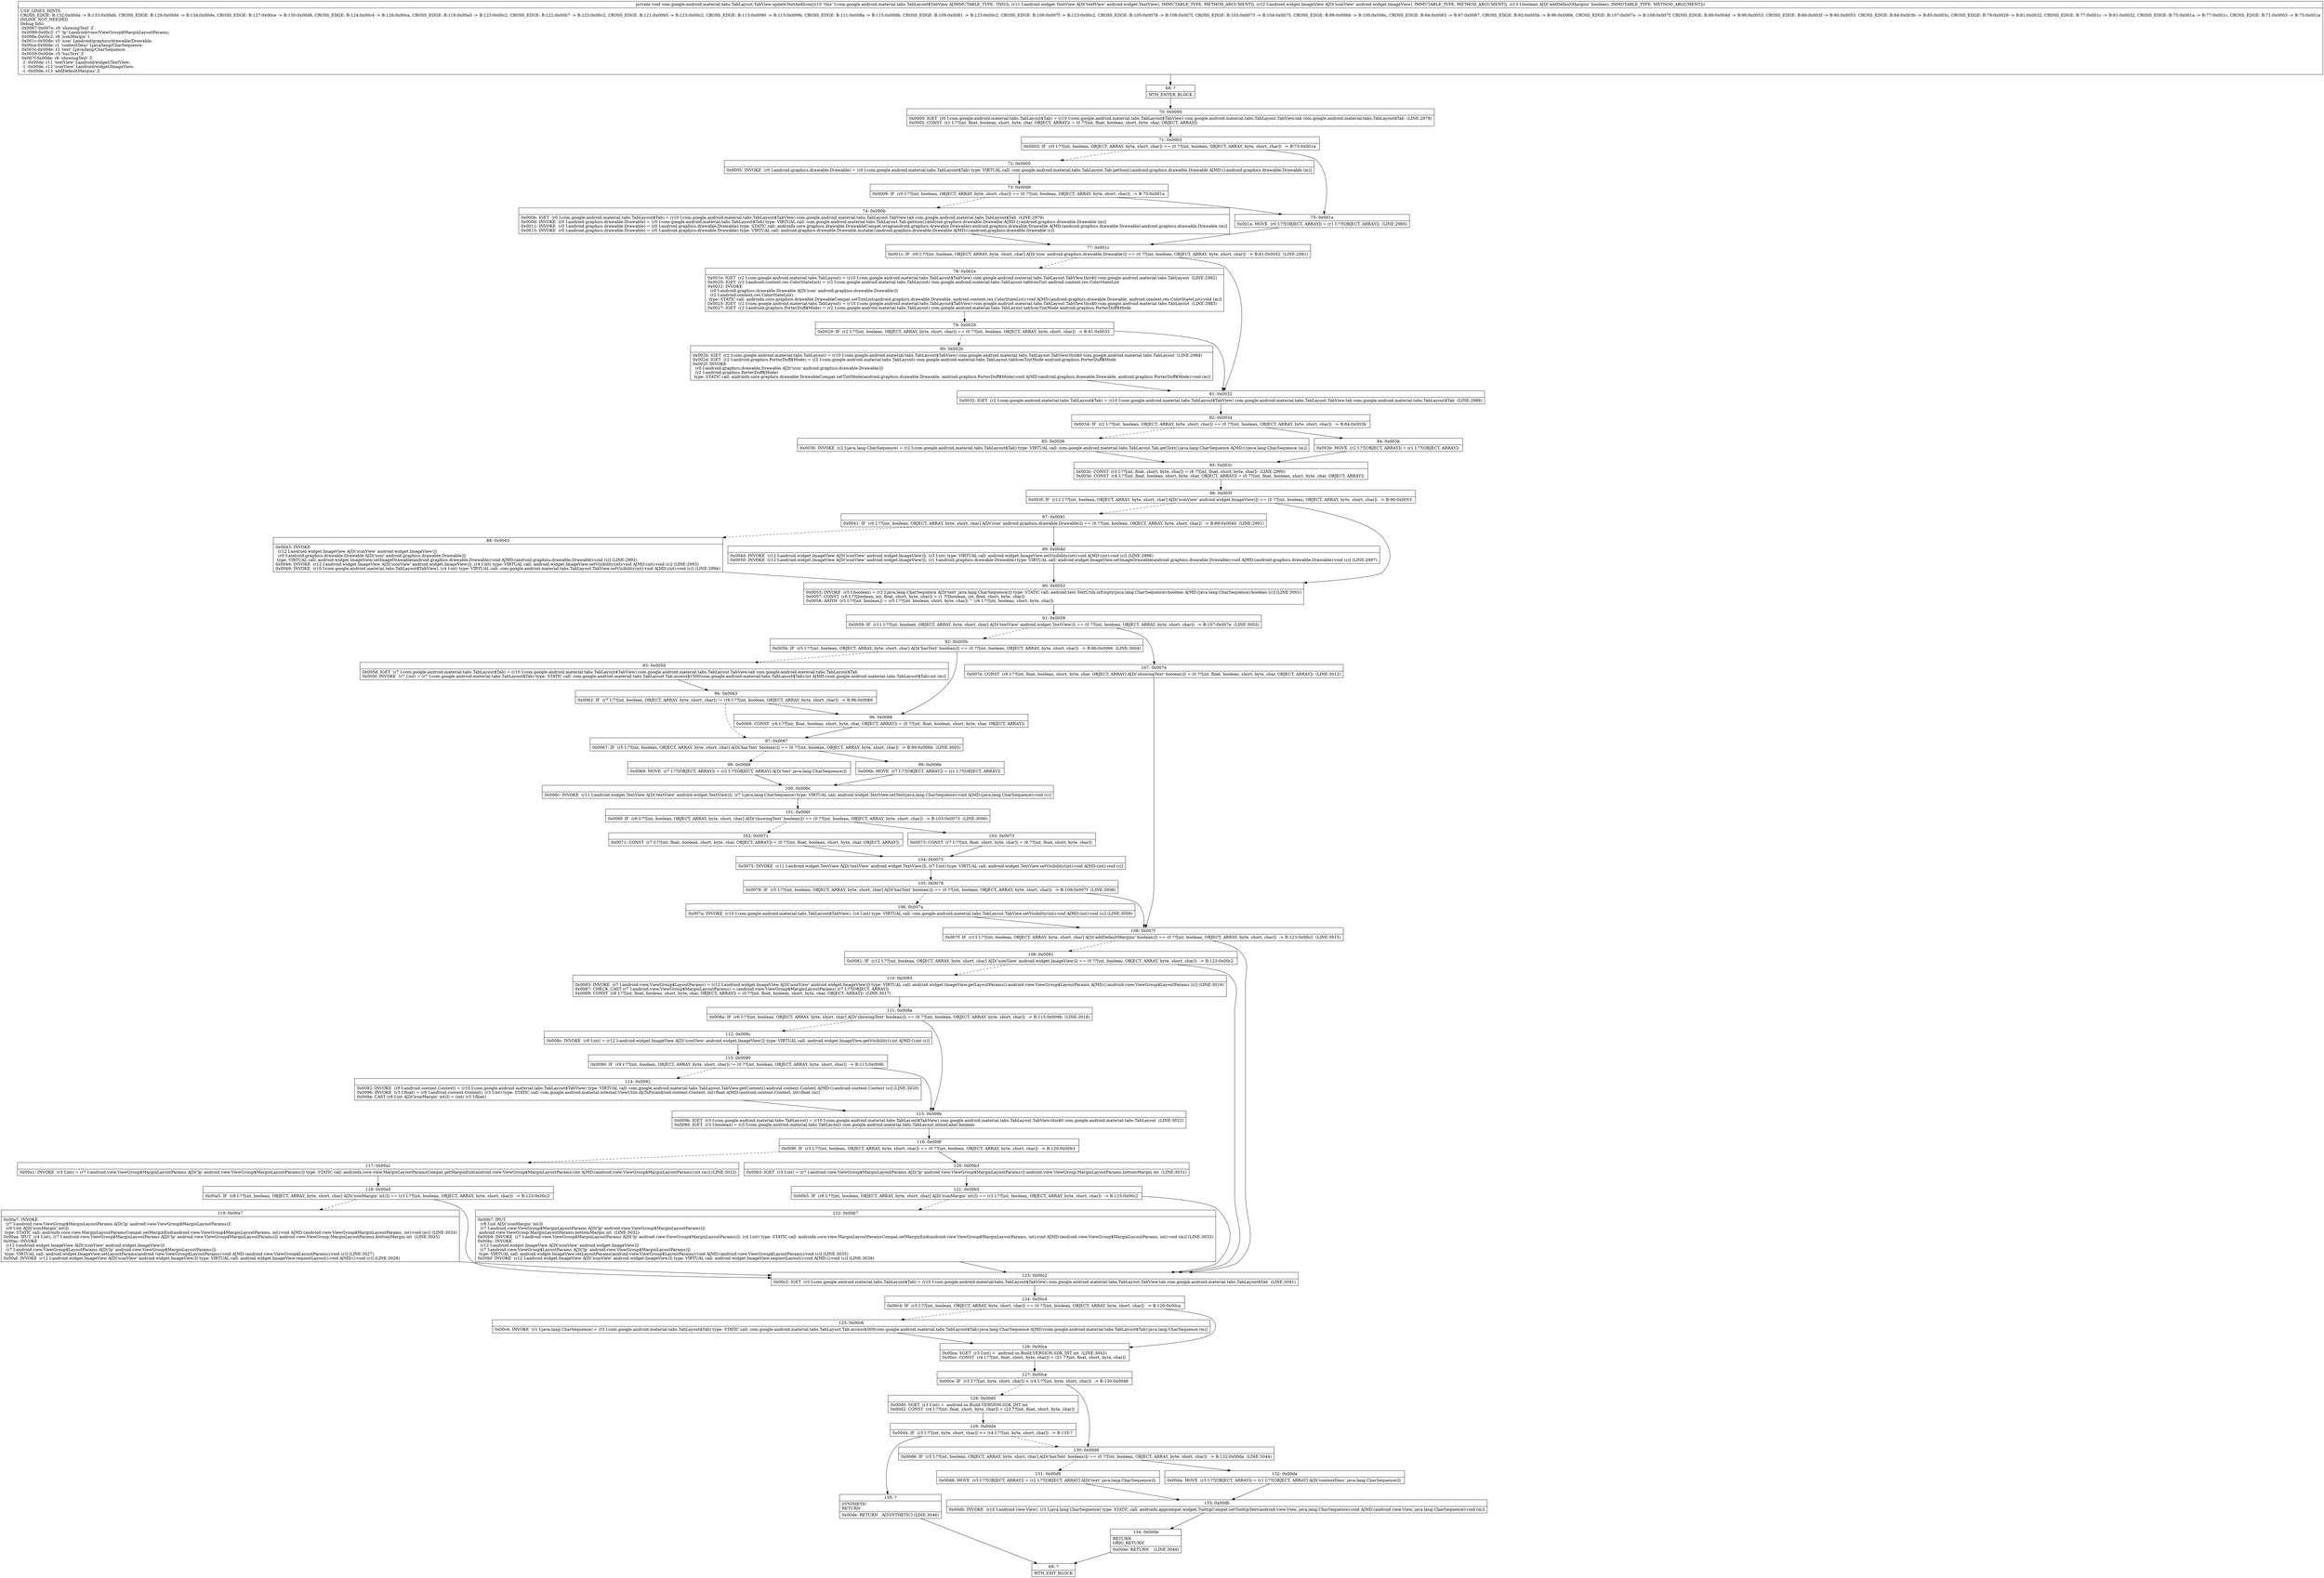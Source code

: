 digraph "CFG forcom.google.android.material.tabs.TabLayout.TabView.updateTextAndIcon(Landroid\/widget\/TextView;Landroid\/widget\/ImageView;Z)V" {
Node_68 [shape=record,label="{68\:\ ?|MTH_ENTER_BLOCK\l}"];
Node_70 [shape=record,label="{70\:\ 0x0000|0x0000: IGET  (r0 I:com.google.android.material.tabs.TabLayout$Tab) = (r10 I:com.google.android.material.tabs.TabLayout$TabView) com.google.android.material.tabs.TabLayout.TabView.tab com.google.android.material.tabs.TabLayout$Tab  (LINE:2978)\l0x0002: CONST  (r1 I:??[int, float, boolean, short, byte, char, OBJECT, ARRAY]) = (0 ??[int, float, boolean, short, byte, char, OBJECT, ARRAY]) \l}"];
Node_71 [shape=record,label="{71\:\ 0x0003|0x0003: IF  (r0 I:??[int, boolean, OBJECT, ARRAY, byte, short, char]) == (0 ??[int, boolean, OBJECT, ARRAY, byte, short, char])  \-\> B:75:0x001a \l}"];
Node_72 [shape=record,label="{72\:\ 0x0005|0x0005: INVOKE  (r0 I:android.graphics.drawable.Drawable) = (r0 I:com.google.android.material.tabs.TabLayout$Tab) type: VIRTUAL call: com.google.android.material.tabs.TabLayout.Tab.getIcon():android.graphics.drawable.Drawable A[MD:():android.graphics.drawable.Drawable (m)]\l}"];
Node_73 [shape=record,label="{73\:\ 0x0009|0x0009: IF  (r0 I:??[int, boolean, OBJECT, ARRAY, byte, short, char]) == (0 ??[int, boolean, OBJECT, ARRAY, byte, short, char])  \-\> B:75:0x001a \l}"];
Node_74 [shape=record,label="{74\:\ 0x000b|0x000b: IGET  (r0 I:com.google.android.material.tabs.TabLayout$Tab) = (r10 I:com.google.android.material.tabs.TabLayout$TabView) com.google.android.material.tabs.TabLayout.TabView.tab com.google.android.material.tabs.TabLayout$Tab  (LINE:2979)\l0x000d: INVOKE  (r0 I:android.graphics.drawable.Drawable) = (r0 I:com.google.android.material.tabs.TabLayout$Tab) type: VIRTUAL call: com.google.android.material.tabs.TabLayout.Tab.getIcon():android.graphics.drawable.Drawable A[MD:():android.graphics.drawable.Drawable (m)]\l0x0011: INVOKE  (r0 I:android.graphics.drawable.Drawable) = (r0 I:android.graphics.drawable.Drawable) type: STATIC call: androidx.core.graphics.drawable.DrawableCompat.wrap(android.graphics.drawable.Drawable):android.graphics.drawable.Drawable A[MD:(android.graphics.drawable.Drawable):android.graphics.drawable.Drawable (m)]\l0x0015: INVOKE  (r0 I:android.graphics.drawable.Drawable) = (r0 I:android.graphics.drawable.Drawable) type: VIRTUAL call: android.graphics.drawable.Drawable.mutate():android.graphics.drawable.Drawable A[MD:():android.graphics.drawable.Drawable (c)]\l}"];
Node_77 [shape=record,label="{77\:\ 0x001c|0x001c: IF  (r0 I:??[int, boolean, OBJECT, ARRAY, byte, short, char] A[D('icon' android.graphics.drawable.Drawable)]) == (0 ??[int, boolean, OBJECT, ARRAY, byte, short, char])  \-\> B:81:0x0032  (LINE:2981)\l}"];
Node_78 [shape=record,label="{78\:\ 0x001e|0x001e: IGET  (r2 I:com.google.android.material.tabs.TabLayout) = (r10 I:com.google.android.material.tabs.TabLayout$TabView) com.google.android.material.tabs.TabLayout.TabView.this$0 com.google.android.material.tabs.TabLayout  (LINE:2982)\l0x0020: IGET  (r2 I:android.content.res.ColorStateList) = (r2 I:com.google.android.material.tabs.TabLayout) com.google.android.material.tabs.TabLayout.tabIconTint android.content.res.ColorStateList \l0x0022: INVOKE  \l  (r0 I:android.graphics.drawable.Drawable A[D('icon' android.graphics.drawable.Drawable)])\l  (r2 I:android.content.res.ColorStateList)\l type: STATIC call: androidx.core.graphics.drawable.DrawableCompat.setTintList(android.graphics.drawable.Drawable, android.content.res.ColorStateList):void A[MD:(android.graphics.drawable.Drawable, android.content.res.ColorStateList):void (m)]\l0x0025: IGET  (r2 I:com.google.android.material.tabs.TabLayout) = (r10 I:com.google.android.material.tabs.TabLayout$TabView) com.google.android.material.tabs.TabLayout.TabView.this$0 com.google.android.material.tabs.TabLayout  (LINE:2983)\l0x0027: IGET  (r2 I:android.graphics.PorterDuff$Mode) = (r2 I:com.google.android.material.tabs.TabLayout) com.google.android.material.tabs.TabLayout.tabIconTintMode android.graphics.PorterDuff$Mode \l}"];
Node_79 [shape=record,label="{79\:\ 0x0029|0x0029: IF  (r2 I:??[int, boolean, OBJECT, ARRAY, byte, short, char]) == (0 ??[int, boolean, OBJECT, ARRAY, byte, short, char])  \-\> B:81:0x0032 \l}"];
Node_80 [shape=record,label="{80\:\ 0x002b|0x002b: IGET  (r2 I:com.google.android.material.tabs.TabLayout) = (r10 I:com.google.android.material.tabs.TabLayout$TabView) com.google.android.material.tabs.TabLayout.TabView.this$0 com.google.android.material.tabs.TabLayout  (LINE:2984)\l0x002d: IGET  (r2 I:android.graphics.PorterDuff$Mode) = (r2 I:com.google.android.material.tabs.TabLayout) com.google.android.material.tabs.TabLayout.tabIconTintMode android.graphics.PorterDuff$Mode \l0x002f: INVOKE  \l  (r0 I:android.graphics.drawable.Drawable A[D('icon' android.graphics.drawable.Drawable)])\l  (r2 I:android.graphics.PorterDuff$Mode)\l type: STATIC call: androidx.core.graphics.drawable.DrawableCompat.setTintMode(android.graphics.drawable.Drawable, android.graphics.PorterDuff$Mode):void A[MD:(android.graphics.drawable.Drawable, android.graphics.PorterDuff$Mode):void (m)]\l}"];
Node_81 [shape=record,label="{81\:\ 0x0032|0x0032: IGET  (r2 I:com.google.android.material.tabs.TabLayout$Tab) = (r10 I:com.google.android.material.tabs.TabLayout$TabView) com.google.android.material.tabs.TabLayout.TabView.tab com.google.android.material.tabs.TabLayout$Tab  (LINE:2988)\l}"];
Node_82 [shape=record,label="{82\:\ 0x0034|0x0034: IF  (r2 I:??[int, boolean, OBJECT, ARRAY, byte, short, char]) == (0 ??[int, boolean, OBJECT, ARRAY, byte, short, char])  \-\> B:84:0x003b \l}"];
Node_83 [shape=record,label="{83\:\ 0x0036|0x0036: INVOKE  (r2 I:java.lang.CharSequence) = (r2 I:com.google.android.material.tabs.TabLayout$Tab) type: VIRTUAL call: com.google.android.material.tabs.TabLayout.Tab.getText():java.lang.CharSequence A[MD:():java.lang.CharSequence (m)]\l}"];
Node_85 [shape=record,label="{85\:\ 0x003c|0x003c: CONST  (r3 I:??[int, float, short, byte, char]) = (8 ??[int, float, short, byte, char])  (LINE:2990)\l0x003e: CONST  (r4 I:??[int, float, boolean, short, byte, char, OBJECT, ARRAY]) = (0 ??[int, float, boolean, short, byte, char, OBJECT, ARRAY]) \l}"];
Node_86 [shape=record,label="{86\:\ 0x003f|0x003f: IF  (r12 I:??[int, boolean, OBJECT, ARRAY, byte, short, char] A[D('iconView' android.widget.ImageView)]) == (0 ??[int, boolean, OBJECT, ARRAY, byte, short, char])  \-\> B:90:0x0053 \l}"];
Node_87 [shape=record,label="{87\:\ 0x0041|0x0041: IF  (r0 I:??[int, boolean, OBJECT, ARRAY, byte, short, char] A[D('icon' android.graphics.drawable.Drawable)]) == (0 ??[int, boolean, OBJECT, ARRAY, byte, short, char])  \-\> B:89:0x004d  (LINE:2991)\l}"];
Node_88 [shape=record,label="{88\:\ 0x0043|0x0043: INVOKE  \l  (r12 I:android.widget.ImageView A[D('iconView' android.widget.ImageView)])\l  (r0 I:android.graphics.drawable.Drawable A[D('icon' android.graphics.drawable.Drawable)])\l type: VIRTUAL call: android.widget.ImageView.setImageDrawable(android.graphics.drawable.Drawable):void A[MD:(android.graphics.drawable.Drawable):void (c)] (LINE:2992)\l0x0046: INVOKE  (r12 I:android.widget.ImageView A[D('iconView' android.widget.ImageView)]), (r4 I:int) type: VIRTUAL call: android.widget.ImageView.setVisibility(int):void A[MD:(int):void (c)] (LINE:2993)\l0x0049: INVOKE  (r10 I:com.google.android.material.tabs.TabLayout$TabView), (r4 I:int) type: VIRTUAL call: com.google.android.material.tabs.TabLayout.TabView.setVisibility(int):void A[MD:(int):void (s)] (LINE:2994)\l}"];
Node_89 [shape=record,label="{89\:\ 0x004d|0x004d: INVOKE  (r12 I:android.widget.ImageView A[D('iconView' android.widget.ImageView)]), (r3 I:int) type: VIRTUAL call: android.widget.ImageView.setVisibility(int):void A[MD:(int):void (c)] (LINE:2996)\l0x0050: INVOKE  (r12 I:android.widget.ImageView A[D('iconView' android.widget.ImageView)]), (r1 I:android.graphics.drawable.Drawable) type: VIRTUAL call: android.widget.ImageView.setImageDrawable(android.graphics.drawable.Drawable):void A[MD:(android.graphics.drawable.Drawable):void (c)] (LINE:2997)\l}"];
Node_90 [shape=record,label="{90\:\ 0x0053|0x0053: INVOKE  (r5 I:boolean) = (r2 I:java.lang.CharSequence A[D('text' java.lang.CharSequence)]) type: STATIC call: android.text.TextUtils.isEmpty(java.lang.CharSequence):boolean A[MD:(java.lang.CharSequence):boolean (c)] (LINE:3001)\l0x0057: CONST  (r6 I:??[boolean, int, float, short, byte, char]) = (1 ??[boolean, int, float, short, byte, char]) \l0x0058: ARITH  (r5 I:??[int, boolean]) = (r5 I:??[int, boolean, short, byte, char]) ^ (r6 I:??[int, boolean, short, byte, char]) \l}"];
Node_91 [shape=record,label="{91\:\ 0x0059|0x0059: IF  (r11 I:??[int, boolean, OBJECT, ARRAY, byte, short, char] A[D('textView' android.widget.TextView)]) == (0 ??[int, boolean, OBJECT, ARRAY, byte, short, char])  \-\> B:107:0x007e  (LINE:3003)\l}"];
Node_92 [shape=record,label="{92\:\ 0x005b|0x005b: IF  (r5 I:??[int, boolean, OBJECT, ARRAY, byte, short, char] A[D('hasText' boolean)]) == (0 ??[int, boolean, OBJECT, ARRAY, byte, short, char])  \-\> B:96:0x0066  (LINE:3004)\l}"];
Node_93 [shape=record,label="{93\:\ 0x005d|0x005d: IGET  (r7 I:com.google.android.material.tabs.TabLayout$Tab) = (r10 I:com.google.android.material.tabs.TabLayout$TabView) com.google.android.material.tabs.TabLayout.TabView.tab com.google.android.material.tabs.TabLayout$Tab \l0x005f: INVOKE  (r7 I:int) = (r7 I:com.google.android.material.tabs.TabLayout$Tab) type: STATIC call: com.google.android.material.tabs.TabLayout.Tab.access$1500(com.google.android.material.tabs.TabLayout$Tab):int A[MD:(com.google.android.material.tabs.TabLayout$Tab):int (m)]\l}"];
Node_94 [shape=record,label="{94\:\ 0x0063|0x0063: IF  (r7 I:??[int, boolean, OBJECT, ARRAY, byte, short, char]) != (r6 I:??[int, boolean, OBJECT, ARRAY, byte, short, char])  \-\> B:96:0x0066 \l}"];
Node_97 [shape=record,label="{97\:\ 0x0067|0x0067: IF  (r5 I:??[int, boolean, OBJECT, ARRAY, byte, short, char] A[D('hasText' boolean)]) == (0 ??[int, boolean, OBJECT, ARRAY, byte, short, char])  \-\> B:99:0x006b  (LINE:3005)\l}"];
Node_98 [shape=record,label="{98\:\ 0x0069|0x0069: MOVE  (r7 I:??[OBJECT, ARRAY]) = (r2 I:??[OBJECT, ARRAY] A[D('text' java.lang.CharSequence)]) \l}"];
Node_100 [shape=record,label="{100\:\ 0x006c|0x006c: INVOKE  (r11 I:android.widget.TextView A[D('textView' android.widget.TextView)]), (r7 I:java.lang.CharSequence) type: VIRTUAL call: android.widget.TextView.setText(java.lang.CharSequence):void A[MD:(java.lang.CharSequence):void (c)]\l}"];
Node_101 [shape=record,label="{101\:\ 0x006f|0x006f: IF  (r6 I:??[int, boolean, OBJECT, ARRAY, byte, short, char] A[D('showingText' boolean)]) == (0 ??[int, boolean, OBJECT, ARRAY, byte, short, char])  \-\> B:103:0x0073  (LINE:3006)\l}"];
Node_102 [shape=record,label="{102\:\ 0x0071|0x0071: CONST  (r7 I:??[int, float, boolean, short, byte, char, OBJECT, ARRAY]) = (0 ??[int, float, boolean, short, byte, char, OBJECT, ARRAY]) \l}"];
Node_104 [shape=record,label="{104\:\ 0x0075|0x0075: INVOKE  (r11 I:android.widget.TextView A[D('textView' android.widget.TextView)]), (r7 I:int) type: VIRTUAL call: android.widget.TextView.setVisibility(int):void A[MD:(int):void (c)]\l}"];
Node_105 [shape=record,label="{105\:\ 0x0078|0x0078: IF  (r5 I:??[int, boolean, OBJECT, ARRAY, byte, short, char] A[D('hasText' boolean)]) == (0 ??[int, boolean, OBJECT, ARRAY, byte, short, char])  \-\> B:108:0x007f  (LINE:3008)\l}"];
Node_106 [shape=record,label="{106\:\ 0x007a|0x007a: INVOKE  (r10 I:com.google.android.material.tabs.TabLayout$TabView), (r4 I:int) type: VIRTUAL call: com.google.android.material.tabs.TabLayout.TabView.setVisibility(int):void A[MD:(int):void (s)] (LINE:3009)\l}"];
Node_108 [shape=record,label="{108\:\ 0x007f|0x007f: IF  (r13 I:??[int, boolean, OBJECT, ARRAY, byte, short, char] A[D('addDefaultMargins' boolean)]) == (0 ??[int, boolean, OBJECT, ARRAY, byte, short, char])  \-\> B:123:0x00c2  (LINE:3015)\l}"];
Node_109 [shape=record,label="{109\:\ 0x0081|0x0081: IF  (r12 I:??[int, boolean, OBJECT, ARRAY, byte, short, char] A[D('iconView' android.widget.ImageView)]) == (0 ??[int, boolean, OBJECT, ARRAY, byte, short, char])  \-\> B:123:0x00c2 \l}"];
Node_110 [shape=record,label="{110\:\ 0x0083|0x0083: INVOKE  (r7 I:android.view.ViewGroup$LayoutParams) = (r12 I:android.widget.ImageView A[D('iconView' android.widget.ImageView)]) type: VIRTUAL call: android.widget.ImageView.getLayoutParams():android.view.ViewGroup$LayoutParams A[MD:():android.view.ViewGroup$LayoutParams (c)] (LINE:3016)\l0x0087: CHECK_CAST (r7 I:android.view.ViewGroup$MarginLayoutParams) = (android.view.ViewGroup$MarginLayoutParams) (r7 I:??[OBJECT, ARRAY]) \l0x0089: CONST  (r8 I:??[int, float, boolean, short, byte, char, OBJECT, ARRAY]) = (0 ??[int, float, boolean, short, byte, char, OBJECT, ARRAY])  (LINE:3017)\l}"];
Node_111 [shape=record,label="{111\:\ 0x008a|0x008a: IF  (r6 I:??[int, boolean, OBJECT, ARRAY, byte, short, char] A[D('showingText' boolean)]) == (0 ??[int, boolean, OBJECT, ARRAY, byte, short, char])  \-\> B:115:0x009b  (LINE:3018)\l}"];
Node_112 [shape=record,label="{112\:\ 0x008c|0x008c: INVOKE  (r9 I:int) = (r12 I:android.widget.ImageView A[D('iconView' android.widget.ImageView)]) type: VIRTUAL call: android.widget.ImageView.getVisibility():int A[MD:():int (c)]\l}"];
Node_113 [shape=record,label="{113\:\ 0x0090|0x0090: IF  (r9 I:??[int, boolean, OBJECT, ARRAY, byte, short, char]) != (0 ??[int, boolean, OBJECT, ARRAY, byte, short, char])  \-\> B:115:0x009b \l}"];
Node_114 [shape=record,label="{114\:\ 0x0092|0x0092: INVOKE  (r9 I:android.content.Context) = (r10 I:com.google.android.material.tabs.TabLayout$TabView) type: VIRTUAL call: com.google.android.material.tabs.TabLayout.TabView.getContext():android.content.Context A[MD:():android.content.Context (s)] (LINE:3020)\l0x0096: INVOKE  (r3 I:float) = (r9 I:android.content.Context), (r3 I:int) type: STATIC call: com.google.android.material.internal.ViewUtils.dpToPx(android.content.Context, int):float A[MD:(android.content.Context, int):float (m)]\l0x009a: CAST (r8 I:int A[D('iconMargin' int)]) = (int) (r3 I:float) \l}"];
Node_115 [shape=record,label="{115\:\ 0x009b|0x009b: IGET  (r3 I:com.google.android.material.tabs.TabLayout) = (r10 I:com.google.android.material.tabs.TabLayout$TabView) com.google.android.material.tabs.TabLayout.TabView.this$0 com.google.android.material.tabs.TabLayout  (LINE:3022)\l0x009d: IGET  (r3 I:boolean) = (r3 I:com.google.android.material.tabs.TabLayout) com.google.android.material.tabs.TabLayout.inlineLabel boolean \l}"];
Node_116 [shape=record,label="{116\:\ 0x009f|0x009f: IF  (r3 I:??[int, boolean, OBJECT, ARRAY, byte, short, char]) == (0 ??[int, boolean, OBJECT, ARRAY, byte, short, char])  \-\> B:120:0x00b3 \l}"];
Node_117 [shape=record,label="{117\:\ 0x00a1|0x00a1: INVOKE  (r3 I:int) = (r7 I:android.view.ViewGroup$MarginLayoutParams A[D('lp' android.view.ViewGroup$MarginLayoutParams)]) type: STATIC call: androidx.core.view.MarginLayoutParamsCompat.getMarginEnd(android.view.ViewGroup$MarginLayoutParams):int A[MD:(android.view.ViewGroup$MarginLayoutParams):int (m)] (LINE:3023)\l}"];
Node_118 [shape=record,label="{118\:\ 0x00a5|0x00a5: IF  (r8 I:??[int, boolean, OBJECT, ARRAY, byte, short, char] A[D('iconMargin' int)]) == (r3 I:??[int, boolean, OBJECT, ARRAY, byte, short, char])  \-\> B:123:0x00c2 \l}"];
Node_119 [shape=record,label="{119\:\ 0x00a7|0x00a7: INVOKE  \l  (r7 I:android.view.ViewGroup$MarginLayoutParams A[D('lp' android.view.ViewGroup$MarginLayoutParams)])\l  (r8 I:int A[D('iconMargin' int)])\l type: STATIC call: androidx.core.view.MarginLayoutParamsCompat.setMarginEnd(android.view.ViewGroup$MarginLayoutParams, int):void A[MD:(android.view.ViewGroup$MarginLayoutParams, int):void (m)] (LINE:3024)\l0x00aa: IPUT  (r4 I:int), (r7 I:android.view.ViewGroup$MarginLayoutParams A[D('lp' android.view.ViewGroup$MarginLayoutParams)]) android.view.ViewGroup.MarginLayoutParams.bottomMargin int  (LINE:3025)\l0x00ac: INVOKE  \l  (r12 I:android.widget.ImageView A[D('iconView' android.widget.ImageView)])\l  (r7 I:android.view.ViewGroup$LayoutParams A[D('lp' android.view.ViewGroup$MarginLayoutParams)])\l type: VIRTUAL call: android.widget.ImageView.setLayoutParams(android.view.ViewGroup$LayoutParams):void A[MD:(android.view.ViewGroup$LayoutParams):void (c)] (LINE:3027)\l0x00af: INVOKE  (r12 I:android.widget.ImageView A[D('iconView' android.widget.ImageView)]) type: VIRTUAL call: android.widget.ImageView.requestLayout():void A[MD:():void (c)] (LINE:3028)\l}"];
Node_120 [shape=record,label="{120\:\ 0x00b3|0x00b3: IGET  (r3 I:int) = (r7 I:android.view.ViewGroup$MarginLayoutParams A[D('lp' android.view.ViewGroup$MarginLayoutParams)]) android.view.ViewGroup.MarginLayoutParams.bottomMargin int  (LINE:3031)\l}"];
Node_121 [shape=record,label="{121\:\ 0x00b5|0x00b5: IF  (r8 I:??[int, boolean, OBJECT, ARRAY, byte, short, char] A[D('iconMargin' int)]) == (r3 I:??[int, boolean, OBJECT, ARRAY, byte, short, char])  \-\> B:123:0x00c2 \l}"];
Node_122 [shape=record,label="{122\:\ 0x00b7|0x00b7: IPUT  \l  (r8 I:int A[D('iconMargin' int)])\l  (r7 I:android.view.ViewGroup$MarginLayoutParams A[D('lp' android.view.ViewGroup$MarginLayoutParams)])\l android.view.ViewGroup.MarginLayoutParams.bottomMargin int  (LINE:3032)\l0x00b9: INVOKE  (r7 I:android.view.ViewGroup$MarginLayoutParams A[D('lp' android.view.ViewGroup$MarginLayoutParams)]), (r4 I:int) type: STATIC call: androidx.core.view.MarginLayoutParamsCompat.setMarginEnd(android.view.ViewGroup$MarginLayoutParams, int):void A[MD:(android.view.ViewGroup$MarginLayoutParams, int):void (m)] (LINE:3033)\l0x00bc: INVOKE  \l  (r12 I:android.widget.ImageView A[D('iconView' android.widget.ImageView)])\l  (r7 I:android.view.ViewGroup$LayoutParams A[D('lp' android.view.ViewGroup$MarginLayoutParams)])\l type: VIRTUAL call: android.widget.ImageView.setLayoutParams(android.view.ViewGroup$LayoutParams):void A[MD:(android.view.ViewGroup$LayoutParams):void (c)] (LINE:3035)\l0x00bf: INVOKE  (r12 I:android.widget.ImageView A[D('iconView' android.widget.ImageView)]) type: VIRTUAL call: android.widget.ImageView.requestLayout():void A[MD:():void (c)] (LINE:3036)\l}"];
Node_123 [shape=record,label="{123\:\ 0x00c2|0x00c2: IGET  (r3 I:com.google.android.material.tabs.TabLayout$Tab) = (r10 I:com.google.android.material.tabs.TabLayout$TabView) com.google.android.material.tabs.TabLayout.TabView.tab com.google.android.material.tabs.TabLayout$Tab  (LINE:3041)\l}"];
Node_124 [shape=record,label="{124\:\ 0x00c4|0x00c4: IF  (r3 I:??[int, boolean, OBJECT, ARRAY, byte, short, char]) == (0 ??[int, boolean, OBJECT, ARRAY, byte, short, char])  \-\> B:126:0x00ca \l}"];
Node_125 [shape=record,label="{125\:\ 0x00c6|0x00c6: INVOKE  (r1 I:java.lang.CharSequence) = (r3 I:com.google.android.material.tabs.TabLayout$Tab) type: STATIC call: com.google.android.material.tabs.TabLayout.Tab.access$300(com.google.android.material.tabs.TabLayout$Tab):java.lang.CharSequence A[MD:(com.google.android.material.tabs.TabLayout$Tab):java.lang.CharSequence (m)]\l}"];
Node_126 [shape=record,label="{126\:\ 0x00ca|0x00ca: SGET  (r3 I:int) =  android.os.Build.VERSION.SDK_INT int  (LINE:3043)\l0x00cc: CONST  (r4 I:??[int, float, short, byte, char]) = (21 ??[int, float, short, byte, char]) \l}"];
Node_127 [shape=record,label="{127\:\ 0x00ce|0x00ce: IF  (r3 I:??[int, byte, short, char]) \< (r4 I:??[int, byte, short, char])  \-\> B:130:0x00d6 \l}"];
Node_128 [shape=record,label="{128\:\ 0x00d0|0x00d0: SGET  (r3 I:int) =  android.os.Build.VERSION.SDK_INT int \l0x00d2: CONST  (r4 I:??[int, float, short, byte, char]) = (23 ??[int, float, short, byte, char]) \l}"];
Node_129 [shape=record,label="{129\:\ 0x00d4|0x00d4: IF  (r3 I:??[int, byte, short, char]) \<= (r4 I:??[int, byte, short, char])  \-\> B:135:? \l}"];
Node_135 [shape=record,label="{135\:\ ?|SYNTHETIC\lRETURN\l|0x00de: RETURN   A[SYNTHETIC] (LINE:3046)\l}"];
Node_69 [shape=record,label="{69\:\ ?|MTH_EXIT_BLOCK\l}"];
Node_130 [shape=record,label="{130\:\ 0x00d6|0x00d6: IF  (r5 I:??[int, boolean, OBJECT, ARRAY, byte, short, char] A[D('hasText' boolean)]) == (0 ??[int, boolean, OBJECT, ARRAY, byte, short, char])  \-\> B:132:0x00da  (LINE:3044)\l}"];
Node_131 [shape=record,label="{131\:\ 0x00d8|0x00d8: MOVE  (r3 I:??[OBJECT, ARRAY]) = (r2 I:??[OBJECT, ARRAY] A[D('text' java.lang.CharSequence)]) \l}"];
Node_133 [shape=record,label="{133\:\ 0x00db|0x00db: INVOKE  (r10 I:android.view.View), (r3 I:java.lang.CharSequence) type: STATIC call: androidx.appcompat.widget.TooltipCompat.setTooltipText(android.view.View, java.lang.CharSequence):void A[MD:(android.view.View, java.lang.CharSequence):void (m)]\l}"];
Node_134 [shape=record,label="{134\:\ 0x00de|RETURN\lORIG_RETURN\l|0x00de: RETURN    (LINE:3046)\l}"];
Node_132 [shape=record,label="{132\:\ 0x00da|0x00da: MOVE  (r3 I:??[OBJECT, ARRAY]) = (r1 I:??[OBJECT, ARRAY] A[D('contentDesc' java.lang.CharSequence)]) \l}"];
Node_103 [shape=record,label="{103\:\ 0x0073|0x0073: CONST  (r7 I:??[int, float, short, byte, char]) = (8 ??[int, float, short, byte, char]) \l}"];
Node_99 [shape=record,label="{99\:\ 0x006b|0x006b: MOVE  (r7 I:??[OBJECT, ARRAY]) = (r1 I:??[OBJECT, ARRAY]) \l}"];
Node_96 [shape=record,label="{96\:\ 0x0066|0x0066: CONST  (r6 I:??[int, float, boolean, short, byte, char, OBJECT, ARRAY]) = (0 ??[int, float, boolean, short, byte, char, OBJECT, ARRAY]) \l}"];
Node_107 [shape=record,label="{107\:\ 0x007e|0x007e: CONST  (r6 I:??[int, float, boolean, short, byte, char, OBJECT, ARRAY] A[D('showingText' boolean)]) = (0 ??[int, float, boolean, short, byte, char, OBJECT, ARRAY])  (LINE:3012)\l}"];
Node_84 [shape=record,label="{84\:\ 0x003b|0x003b: MOVE  (r2 I:??[OBJECT, ARRAY]) = (r1 I:??[OBJECT, ARRAY]) \l}"];
Node_75 [shape=record,label="{75\:\ 0x001a|0x001a: MOVE  (r0 I:??[OBJECT, ARRAY]) = (r1 I:??[OBJECT, ARRAY])  (LINE:2980)\l}"];
MethodNode[shape=record,label="{private void com.google.android.material.tabs.TabLayout.TabView.updateTextAndIcon((r10 'this' I:com.google.android.material.tabs.TabLayout$TabView A[IMMUTABLE_TYPE, THIS]), (r11 I:android.widget.TextView A[D('textView' android.widget.TextView), IMMUTABLE_TYPE, METHOD_ARGUMENT]), (r12 I:android.widget.ImageView A[D('iconView' android.widget.ImageView), IMMUTABLE_TYPE, METHOD_ARGUMENT]), (r13 I:boolean A[D('addDefaultMargins' boolean), IMMUTABLE_TYPE, METHOD_ARGUMENT]))  | USE_LINES_HINTS\lCROSS_EDGE: B:132:0x00da \-\> B:133:0x00db, CROSS_EDGE: B:129:0x00d4 \-\> B:134:0x00de, CROSS_EDGE: B:127:0x00ce \-\> B:130:0x00d6, CROSS_EDGE: B:124:0x00c4 \-\> B:126:0x00ca, CROSS_EDGE: B:118:0x00a5 \-\> B:123:0x00c2, CROSS_EDGE: B:122:0x00b7 \-\> B:123:0x00c2, CROSS_EDGE: B:121:0x00b5 \-\> B:123:0x00c2, CROSS_EDGE: B:113:0x0090 \-\> B:115:0x009b, CROSS_EDGE: B:111:0x008a \-\> B:115:0x009b, CROSS_EDGE: B:109:0x0081 \-\> B:123:0x00c2, CROSS_EDGE: B:108:0x007f \-\> B:123:0x00c2, CROSS_EDGE: B:105:0x0078 \-\> B:108:0x007f, CROSS_EDGE: B:103:0x0073 \-\> B:104:0x0075, CROSS_EDGE: B:99:0x006b \-\> B:100:0x006c, CROSS_EDGE: B:94:0x0063 \-\> B:97:0x0067, CROSS_EDGE: B:92:0x005b \-\> B:96:0x0066, CROSS_EDGE: B:107:0x007e \-\> B:108:0x007f, CROSS_EDGE: B:89:0x004d \-\> B:90:0x0053, CROSS_EDGE: B:86:0x003f \-\> B:90:0x0053, CROSS_EDGE: B:84:0x003b \-\> B:85:0x003c, CROSS_EDGE: B:79:0x0029 \-\> B:81:0x0032, CROSS_EDGE: B:77:0x001c \-\> B:81:0x0032, CROSS_EDGE: B:75:0x001a \-\> B:77:0x001c, CROSS_EDGE: B:71:0x0003 \-\> B:75:0x001a\lINLINE_NOT_NEEDED\lDebug Info:\l  0x0067\-0x007e: r6 'showingText' Z\l  0x0089\-0x00c2: r7 'lp' Landroid\/view\/ViewGroup$MarginLayoutParams;\l  0x008a\-0x00c2: r8 'iconMargin' I\l  0x001c\-0x00de: r0 'icon' Landroid\/graphics\/drawable\/Drawable;\l  0x00ca\-0x00de: r1 'contentDesc' Ljava\/lang\/CharSequence;\l  0x003c\-0x00de: r2 'text' Ljava\/lang\/CharSequence;\l  0x0059\-0x00de: r5 'hasText' Z\l  0x007f\-0x00de: r6 'showingText' Z\l  \-1 \-0x00de: r11 'textView' Landroid\/widget\/TextView;\l  \-1 \-0x00de: r12 'iconView' Landroid\/widget\/ImageView;\l  \-1 \-0x00de: r13 'addDefaultMargins' Z\l}"];
MethodNode -> Node_68;Node_68 -> Node_70;
Node_70 -> Node_71;
Node_71 -> Node_72[style=dashed];
Node_71 -> Node_75;
Node_72 -> Node_73;
Node_73 -> Node_74[style=dashed];
Node_73 -> Node_75;
Node_74 -> Node_77;
Node_77 -> Node_78[style=dashed];
Node_77 -> Node_81;
Node_78 -> Node_79;
Node_79 -> Node_80[style=dashed];
Node_79 -> Node_81;
Node_80 -> Node_81;
Node_81 -> Node_82;
Node_82 -> Node_83[style=dashed];
Node_82 -> Node_84;
Node_83 -> Node_85;
Node_85 -> Node_86;
Node_86 -> Node_87[style=dashed];
Node_86 -> Node_90;
Node_87 -> Node_88[style=dashed];
Node_87 -> Node_89;
Node_88 -> Node_90;
Node_89 -> Node_90;
Node_90 -> Node_91;
Node_91 -> Node_92[style=dashed];
Node_91 -> Node_107;
Node_92 -> Node_93[style=dashed];
Node_92 -> Node_96;
Node_93 -> Node_94;
Node_94 -> Node_96;
Node_94 -> Node_97[style=dashed];
Node_97 -> Node_98[style=dashed];
Node_97 -> Node_99;
Node_98 -> Node_100;
Node_100 -> Node_101;
Node_101 -> Node_102[style=dashed];
Node_101 -> Node_103;
Node_102 -> Node_104;
Node_104 -> Node_105;
Node_105 -> Node_106[style=dashed];
Node_105 -> Node_108;
Node_106 -> Node_108;
Node_108 -> Node_109[style=dashed];
Node_108 -> Node_123;
Node_109 -> Node_110[style=dashed];
Node_109 -> Node_123;
Node_110 -> Node_111;
Node_111 -> Node_112[style=dashed];
Node_111 -> Node_115;
Node_112 -> Node_113;
Node_113 -> Node_114[style=dashed];
Node_113 -> Node_115;
Node_114 -> Node_115;
Node_115 -> Node_116;
Node_116 -> Node_117[style=dashed];
Node_116 -> Node_120;
Node_117 -> Node_118;
Node_118 -> Node_119[style=dashed];
Node_118 -> Node_123;
Node_119 -> Node_123;
Node_120 -> Node_121;
Node_121 -> Node_122[style=dashed];
Node_121 -> Node_123;
Node_122 -> Node_123;
Node_123 -> Node_124;
Node_124 -> Node_125[style=dashed];
Node_124 -> Node_126;
Node_125 -> Node_126;
Node_126 -> Node_127;
Node_127 -> Node_128[style=dashed];
Node_127 -> Node_130;
Node_128 -> Node_129;
Node_129 -> Node_130[style=dashed];
Node_129 -> Node_135;
Node_135 -> Node_69;
Node_130 -> Node_131[style=dashed];
Node_130 -> Node_132;
Node_131 -> Node_133;
Node_133 -> Node_134;
Node_134 -> Node_69;
Node_132 -> Node_133;
Node_103 -> Node_104;
Node_99 -> Node_100;
Node_96 -> Node_97;
Node_107 -> Node_108;
Node_84 -> Node_85;
Node_75 -> Node_77;
}

